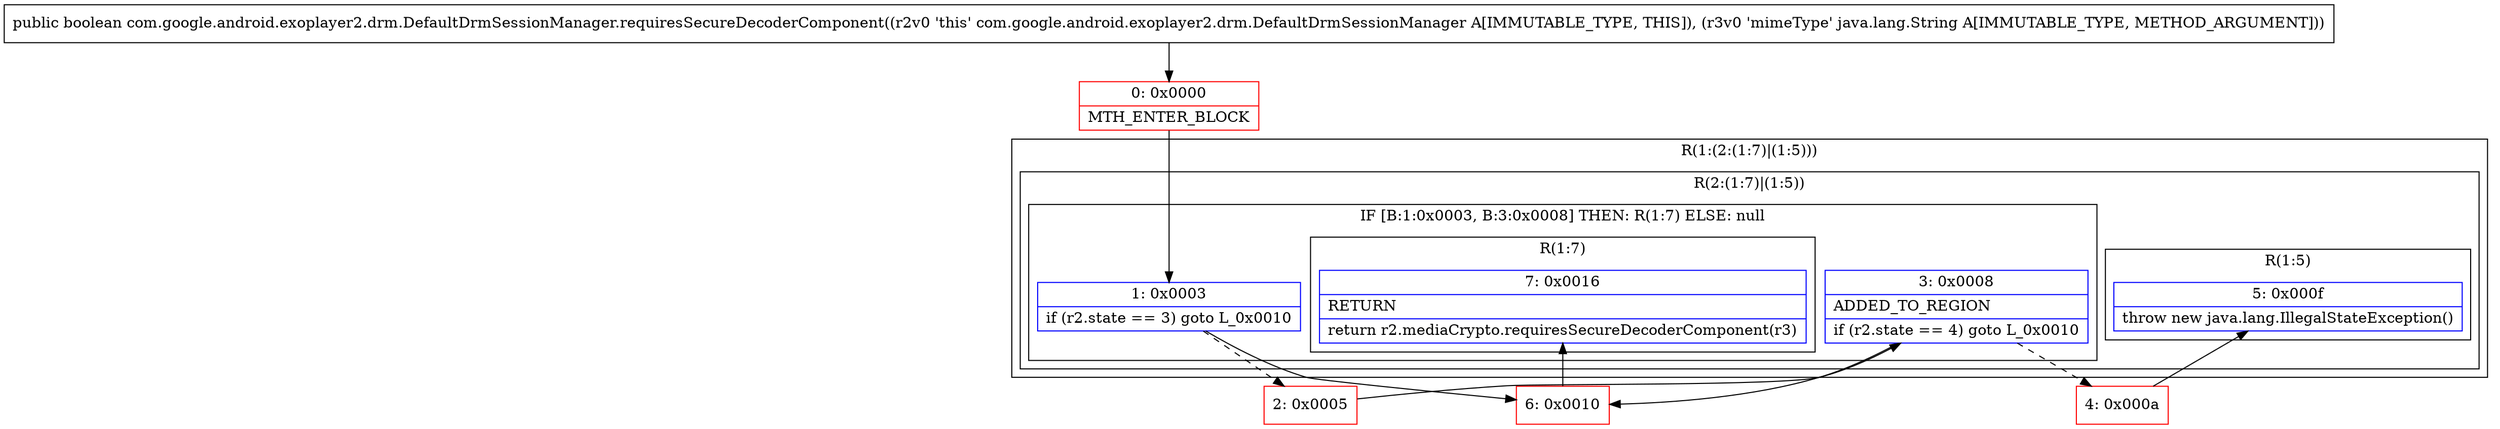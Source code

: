 digraph "CFG forcom.google.android.exoplayer2.drm.DefaultDrmSessionManager.requiresSecureDecoderComponent(Ljava\/lang\/String;)Z" {
subgraph cluster_Region_1702459270 {
label = "R(1:(2:(1:7)|(1:5)))";
node [shape=record,color=blue];
subgraph cluster_Region_1111563060 {
label = "R(2:(1:7)|(1:5))";
node [shape=record,color=blue];
subgraph cluster_IfRegion_1996915106 {
label = "IF [B:1:0x0003, B:3:0x0008] THEN: R(1:7) ELSE: null";
node [shape=record,color=blue];
Node_1 [shape=record,label="{1\:\ 0x0003|if (r2.state == 3) goto L_0x0010\l}"];
Node_3 [shape=record,label="{3\:\ 0x0008|ADDED_TO_REGION\l|if (r2.state == 4) goto L_0x0010\l}"];
subgraph cluster_Region_1981670582 {
label = "R(1:7)";
node [shape=record,color=blue];
Node_7 [shape=record,label="{7\:\ 0x0016|RETURN\l|return r2.mediaCrypto.requiresSecureDecoderComponent(r3)\l}"];
}
}
subgraph cluster_Region_1492547764 {
label = "R(1:5)";
node [shape=record,color=blue];
Node_5 [shape=record,label="{5\:\ 0x000f|throw new java.lang.IllegalStateException()\l}"];
}
}
}
Node_0 [shape=record,color=red,label="{0\:\ 0x0000|MTH_ENTER_BLOCK\l}"];
Node_2 [shape=record,color=red,label="{2\:\ 0x0005}"];
Node_4 [shape=record,color=red,label="{4\:\ 0x000a}"];
Node_6 [shape=record,color=red,label="{6\:\ 0x0010}"];
MethodNode[shape=record,label="{public boolean com.google.android.exoplayer2.drm.DefaultDrmSessionManager.requiresSecureDecoderComponent((r2v0 'this' com.google.android.exoplayer2.drm.DefaultDrmSessionManager A[IMMUTABLE_TYPE, THIS]), (r3v0 'mimeType' java.lang.String A[IMMUTABLE_TYPE, METHOD_ARGUMENT])) }"];
MethodNode -> Node_0;
Node_1 -> Node_2[style=dashed];
Node_1 -> Node_6;
Node_3 -> Node_4[style=dashed];
Node_3 -> Node_6;
Node_0 -> Node_1;
Node_2 -> Node_3;
Node_4 -> Node_5;
Node_6 -> Node_7;
}


